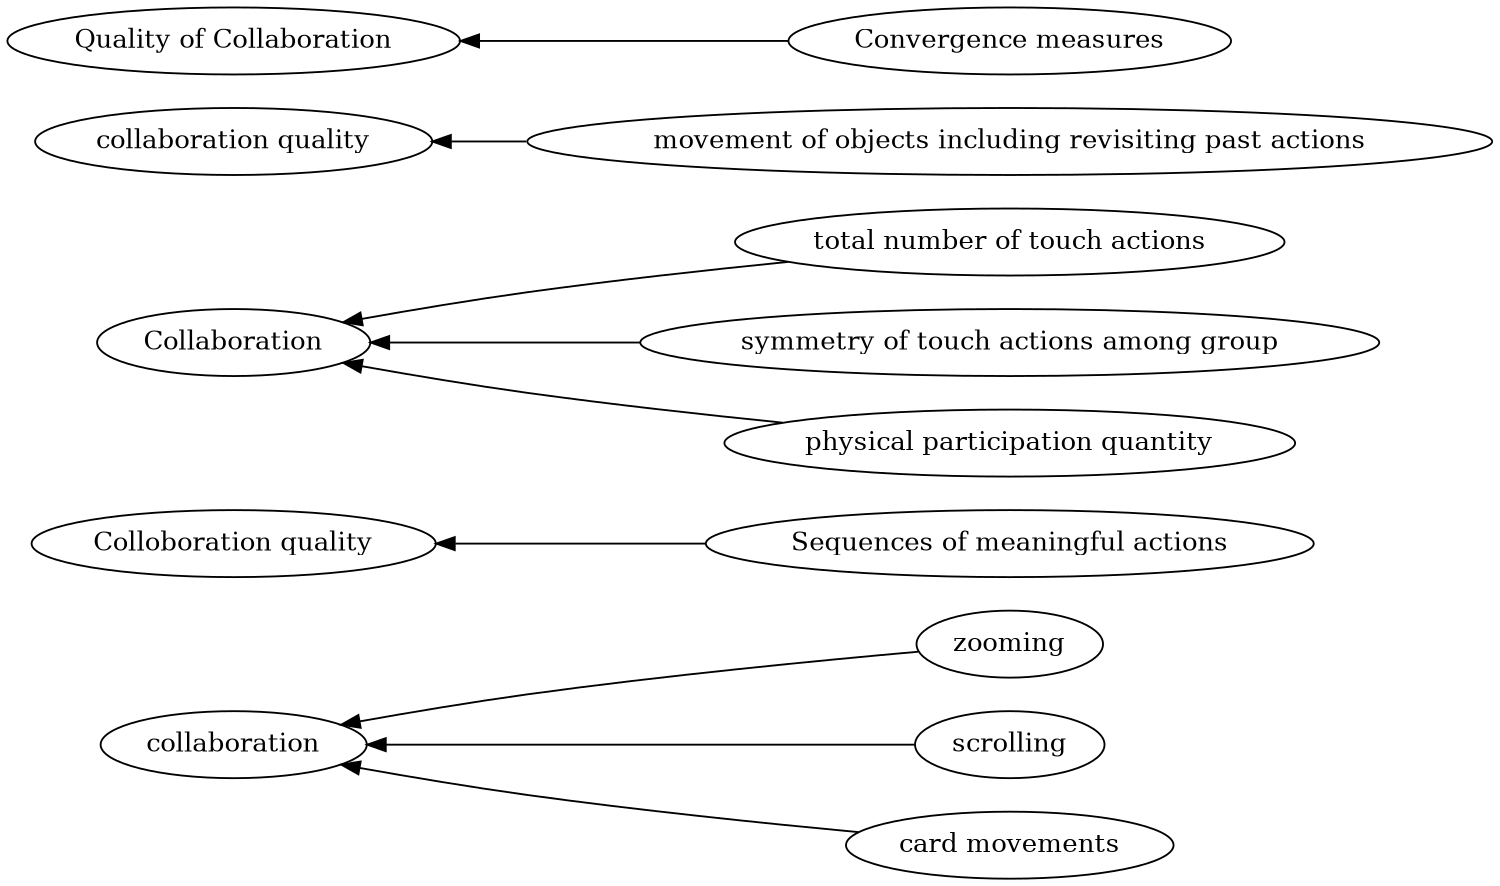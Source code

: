 digraph Test {
	rankdir=RL
	size="10,10"
	overlap=false
	splines=true
	{rank=same; "zooming" "Sequences of meaningful actions" "scrolling" "total number of touch actions" "card movements" "movement of objects including revisiting past actions" "symmetry of touch actions among group" "physical participation quantity" "Convergence measures";}
	{rank=same; "Collaboration" "Quality of Collaboration" "collaboration" "collaboration quality" "Colloboration quality";}
	"physical participation quantity" [href="https://scholar.google.com/scholar?hl=en&q=Modelling%20and%20Identifying%20Collaborative%20Situations%20in%20a%20Collocated%20Multi-display%20Groupware%20Setting" target=_blank]
	"physical participation quantity" -> Collaboration
	"Convergence measures" [href="https://scholar.google.com/scholar?hl=en&q=The%20Effect%20of%20Mutual%20Gaze%20Perception%20on%20Students’%20Verbal%20Coordination" target=_blank]
	"Convergence measures" -> "Quality of Collaboration"
	"Sequences of meaningful actions" [href="https://scholar.google.com/scholar?hl=en&q=Capturing%20and%20analyzing%20verbal%20and%20physical%20collaborative%20learning%20interactions%20at%20an%20enriched%20interactive%20tabletop" target=_blank]
	"Sequences of meaningful actions" -> "Colloboration quality"
	"card movements" [href="https://scholar.google.com/scholar?hl=en&q=High%20Accuracy%20Detection%20of%20Collaboration%20From%20Log%20Data%20and%20Superficial%20Speech%20Features" target=_blank]
	"card movements" -> collaboration
	scrolling [href="https://scholar.google.com/scholar?hl=en&q=High%20Accuracy%20Detection%20of%20Collaboration%20From%20Log%20Data%20and%20Superficial%20Speech%20Features" target=_blank]
	scrolling -> collaboration
	zooming [href="https://scholar.google.com/scholar?hl=en&q=High%20Accuracy%20Detection%20of%20Collaboration%20From%20Log%20Data%20and%20Superficial%20Speech%20Features" target=_blank]
	zooming -> collaboration
	"total number of touch actions" [href="https://scholar.google.com/scholar?hl=en&q=An%20Automatic%20Approach%20for%20Mining%20Patterns%20of%20Collaboration%20around%20an%20Interactive%20Tabletop" target=_blank]
	"total number of touch actions" -> Collaboration
	"symmetry of touch actions among group" [href="https://scholar.google.com/scholar?hl=en&q=An%20Automatic%20Approach%20for%20Mining%20Patterns%20of%20Collaboration%20around%20an%20Interactive%20Tabletop" target=_blank]
	"symmetry of touch actions among group" -> Collaboration
	"movement of objects including revisiting past actions" [href="https://scholar.google.com/scholar?hl=en&q=Using%20the%20Tablet%20Gestures%20and%20Speech%20of%20Pairs%20of%20Students%20to%20Classify%20Their%20Collaboration" target=_blank]
	"movement of objects including revisiting past actions" -> "collaboration quality"
}

